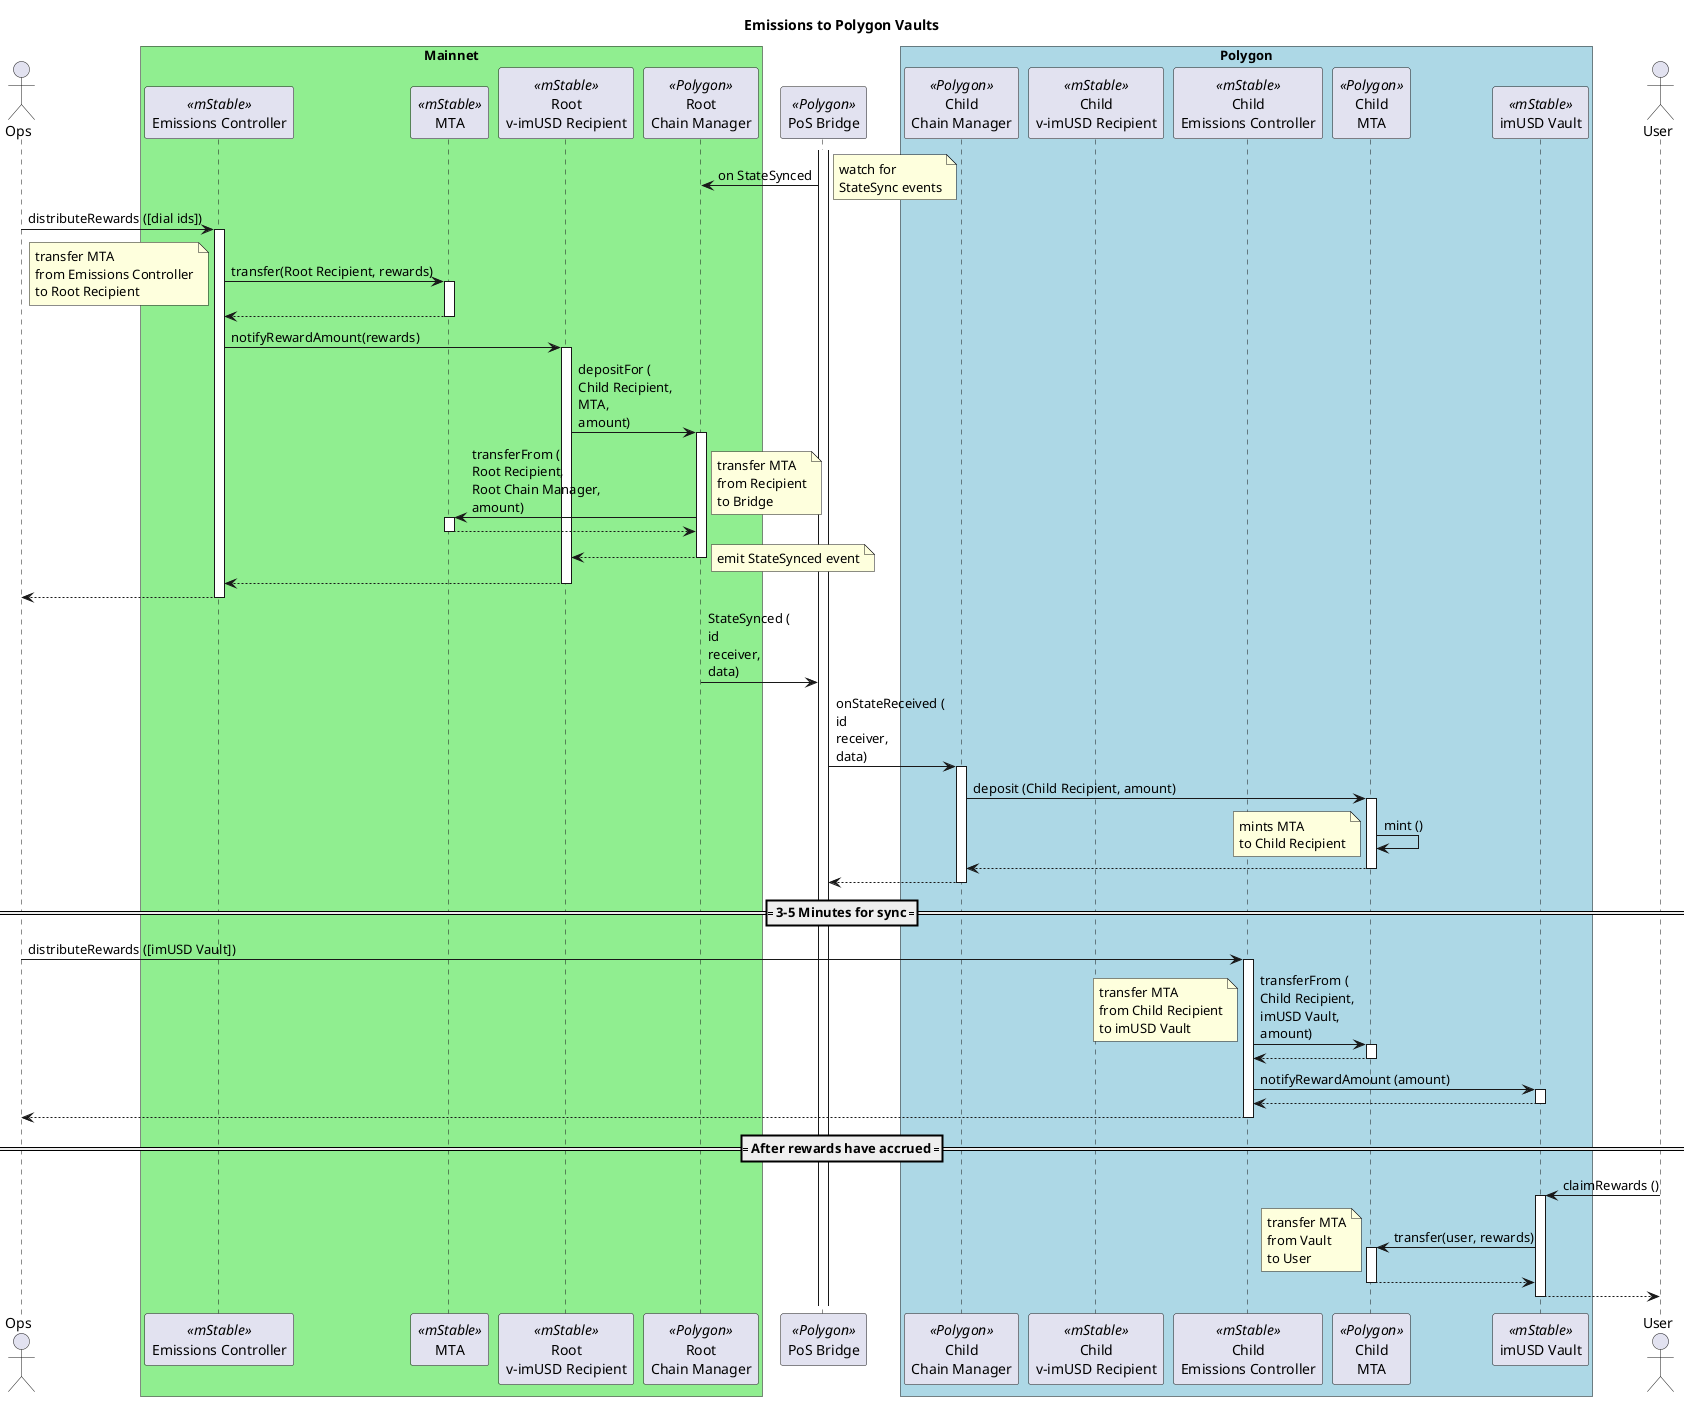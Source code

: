 @startuml

title "Emissions to Polygon Vaults"

actor Ops as ops

box "Mainnet" #LightGreen
participant "Emissions Controller" as ec <<mStable>>
participant "MTA" as mta <<mStable>>
participant "Root\nv-imUSD Recipient" as rr <<mStable>>
participant "Root\nChain Manager" as rcm <<Polygon>>
end box

participant "PoS Bridge" as b <<Polygon>>

box "Polygon" #LightBlue
participant "Child\nChain Manager" as ccm <<Polygon>>
participant "Child\nv-imUSD Recipient" as cr <<mStable>>
participant "Child\nEmissions Controller" as cem <<mStable>>
participant "Child\nMTA" as cmta <<Polygon>>
participant "imUSD Vault" as vault <<mStable>>
end box

actor User as user

activate b
b -> rcm : on StateSynced
note right : watch for\nStateSync events

ops -> ec : distributeRewards ([dial ids])
activate ec
ec -> mta: transfer(Root Recipient, rewards)
activate mta
note left: transfer MTA\nfrom Emissions Controller\nto Root Recipient
return
ec -> rr: notifyRewardAmount(rewards)
activate rr
rr -> rcm : depositFor (\nChild Recipient,\nMTA,\namount)
activate rcm
rcm -> mta : transferFrom (\nRoot Recipient,\nRoot Chain Manager,\namount)
note right : transfer MTA\nfrom Recipient\nto Bridge
activate mta
return
return
note right : emit StateSynced event
return
return

rcm -> b : StateSynced (\nid\nreceiver,\ndata)
b -> ccm : onStateReceived (\nid\nreceiver,\ndata)
activate ccm
ccm -> cmta : deposit (Child Recipient, amount)
activate cmta
cmta -> cmta : mint ()
note left : mints MTA\nto Child Recipient
return
return

==== 3-5 Minutes for sync ====

ops -> cem : distributeRewards ([imUSD Vault])
activate cem
cem -> cmta : transferFrom (\nChild Recipient,\nimUSD Vault,\namount)
activate cmta
note left: transfer MTA\nfrom Child Recipient\nto imUSD Vault
return
cem -> vault : notifyRewardAmount (amount)
activate vault
return
return

==== After rewards have accrued ====

user -> vault: claimRewards ()
activate vault
vault -> cmta: transfer(user, rewards)
activate cmta
note left: transfer MTA\nfrom Vault\nto User
return
return

@enduml